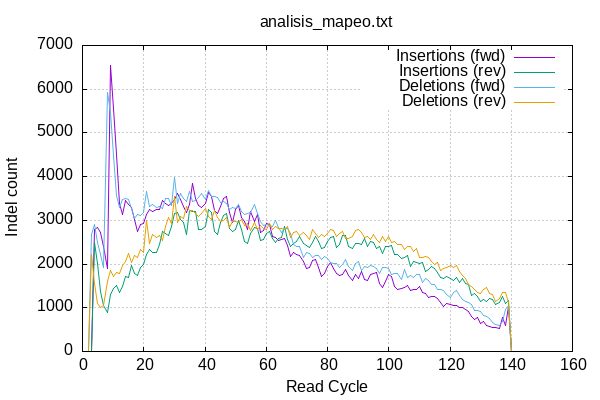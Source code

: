
        set terminal png size 600,400 truecolor
        set output "./5.Analisis_mapeo/informe_mapeo-indel-cycles.png"
        set grid xtics ytics y2tics back lc rgb "#cccccc"
        set style line 1 linetype 1  linecolor rgb "red"
        set style line 2 linetype 2  linecolor rgb "black"
        set style line 3 linetype 3  linecolor rgb "green"
        set style line 4 linetype 4  linecolor rgb "blue"
        set style increment user
        set ylabel "Indel count"
        set xlabel "Read Cycle"
        set title "analisis_mapeo.txt" noenhanced
    plot '-' w l ti 'Insertions (fwd)', '' w l ti 'Insertions (rev)', '' w l ti 'Deletions (fwd)', '' w l ti 'Deletions (rev)'
1	0
2	1
3	0
4	2789
5	2827
6	2717
7	2406
8	1904
9	6535
10	5553
11	4511
12	3394
13	3132
14	3444
15	3354
16	3287
17	3013
18	2748
19	2896
20	2939
21	3137
22	3245
23	3198
24	3239
25	3246
26	3450
27	3376
28	3346
29	3382
30	3469
31	3603
32	3473
33	3323
34	3169
35	3366
36	3847
37	3503
38	3339
39	3300
40	3387
41	3629
42	3543
43	3217
44	3155
45	3313
46	3507
47	3549
48	3179
49	2941
50	3240
51	3331
52	3074
53	2964
54	2791
55	3205
56	2983
57	3138
58	2712
59	2779
60	2925
61	2895
62	2637
63	2599
64	2550
65	2560
66	2595
67	2430
68	2170
69	2268
70	2224
71	2204
72	2070
73	1908
74	1932
75	2078
76	2109
77	1928
78	1705
79	1794
80	1938
81	2032
82	1895
83	1785
84	1738
85	1771
86	1880
87	1728
88	1619
89	1761
90	1671
91	1819
92	1648
93	1632
94	1754
95	1773
96	1807
97	1561
98	1475
99	1604
100	1757
101	1721
102	1485
103	1416
104	1441
105	1455
106	1504
107	1396
108	1419
109	1417
110	1488
111	1355
112	1318
113	1224
114	1260
115	1265
116	1219
117	1112
118	1028
119	1109
120	1086
121	1055
122	1047
123	1006
124	1010
125	954
126	921
127	810
128	732
129	787
130	649
131	676
132	594
133	564
134	555
135	538
136	519
137	776
138	596
139	1020
140	0
141	0
end
1	0
2	1
3	0
4	2504
5	2016
6	1373
7	1050
8	903
9	1313
10	1442
11	1521
12	1345
13	1477
14	1706
15	1683
16	1965
17	1782
18	1728
19	1930
20	1982
21	2225
22	2335
23	2254
24	2267
25	2458
26	2750
27	2698
28	2644
29	2864
30	3160
31	3180
32	3030
33	2952
34	2679
35	3221
36	3194
37	3209
38	2800
39	2787
40	2867
41	3253
42	3169
43	2735
44	2683
45	2956
46	3122
47	3164
48	2814
49	2739
50	2790
51	3001
52	2789
53	2509
54	2466
55	2692
56	2841
57	2806
58	2534
59	2568
60	2706
61	2752
62	2585
63	2500
64	2582
65	2597
66	2863
67	2566
68	2402
69	2469
70	2522
71	2631
72	2477
73	2429
74	2368
75	2498
76	2642
77	2510
78	2362
79	2389
80	2513
81	2598
82	2642
83	2389
84	2448
85	2656
86	2645
87	2406
88	2353
89	2460
90	2466
91	2449
92	2581
93	2411
94	2527
95	2499
96	2367
97	2393
98	2239
99	2412
100	2395
101	2415
102	2223
103	2219
104	2124
105	2147
106	2194
107	1950
108	2054
109	2041
110	2012
111	2034
112	1834
113	1873
114	1935
115	1910
116	1817
117	1703
118	1673
119	1723
120	1678
121	1617
122	1682
123	1585
124	1670
125	1562
126	1526
127	1277
128	1328
129	1252
130	1144
131	1197
132	1140
133	1201
134	1185
135	1065
136	1112
137	1263
138	1100
139	1176
140	0
141	0
end
1	0
2	2
3	2678
4	2911
5	2495
6	2224
7	1923
8	5926
9	5462
10	4490
11	3565
12	3301
13	3476
14	3497
15	3475
16	3269
17	3036
18	3137
19	3108
20	3187
21	3660
22	3309
23	3368
24	3305
25	3326
26	3264
27	3495
28	3503
29	3346
30	3989
31	3382
32	3622
33	3492
34	3429
35	3666
36	3435
37	3463
38	3530
39	3613
40	3485
41	3674
42	3542
43	3556
44	3515
45	3417
46	3424
47	3376
48	3245
49	3295
50	3265
51	3371
52	3200
53	3133
54	3166
55	3182
56	3353
57	3156
58	2984
59	2879
60	2905
61	2873
62	2852
63	2995
64	2831
65	2714
66	2820
67	2808
68	2699
69	2443
70	2393
71	2399
72	2150
73	2270
74	2250
75	2151
76	2200
77	2194
78	2116
79	2171
80	2123
81	2041
82	2018
83	2013
84	1932
85	2000
86	2096
87	1955
88	1862
89	2006
90	2054
91	1864
92	1945
93	1931
94	1976
95	1935
96	1904
97	1778
98	1918
99	1923
100	1902
101	1757
102	1786
103	1794
104	1649
105	1886
106	1696
107	1734
108	1704
109	1757
110	1762
111	1569
112	1668
113	1622
114	1544
115	1529
116	1420
117	1427
118	1385
119	1305
120	1244
121	1340
122	1386
123	1288
124	1181
125	1134
126	1131
127	1067
128	946
129	931
130	911
131	821
132	811
133	764
134	668
135	628
136	590
137	686
138	961
139	1063
140	0
141	1
end
1	4
2	8
3	2226
4	1547
5	1104
6	1001
7	1051
8	1599
9	1851
10	1727
11	1810
12	1793
13	1962
14	2051
15	2243
16	2033
17	2190
18	2159
19	2336
20	2268
21	2995
22	2466
23	2683
24	2608
25	2664
26	2532
27	2869
28	3061
29	2929
30	3551
31	2940
32	3094
33	3050
34	3321
35	3225
36	3215
37	3164
38	3097
39	3147
40	3270
41	3096
42	3022
43	3217
44	3058
45	2968
46	2988
47	3072
48	2827
49	2983
50	2979
51	2954
52	3023
53	2890
54	2917
55	2759
56	2957
57	2791
58	2891
59	2803
60	2801
61	2923
62	2787
63	2859
64	2804
65	2820
66	2797
67	2870
68	2609
69	2718
70	2740
71	2663
72	2721
73	2653
74	2560
75	2783
76	2705
77	2614
78	2671
79	2641
80	2710
81	2791
82	2767
83	2633
84	2702
85	2740
86	2587
87	2587
88	2625
89	2761
90	2802
91	2722
92	2608
93	2622
94	2552
95	2670
96	2572
97	2501
98	2630
99	2525
100	2627
101	2495
102	2522
103	2439
104	2440
105	2334
106	2396
107	2392
108	2283
109	2364
110	2147
111	2155
112	2169
113	2147
114	2049
115	1988
116	2029
117	1846
118	1907
119	1924
120	1970
121	1933
122	1969
123	1839
124	1747
125	1681
126	1536
127	1497
128	1424
129	1339
130	1337
131	1417
132	1453
133	1320
134	1310
135	1152
136	1212
137	1344
138	1346
139	1131
140	3
141	1
end
